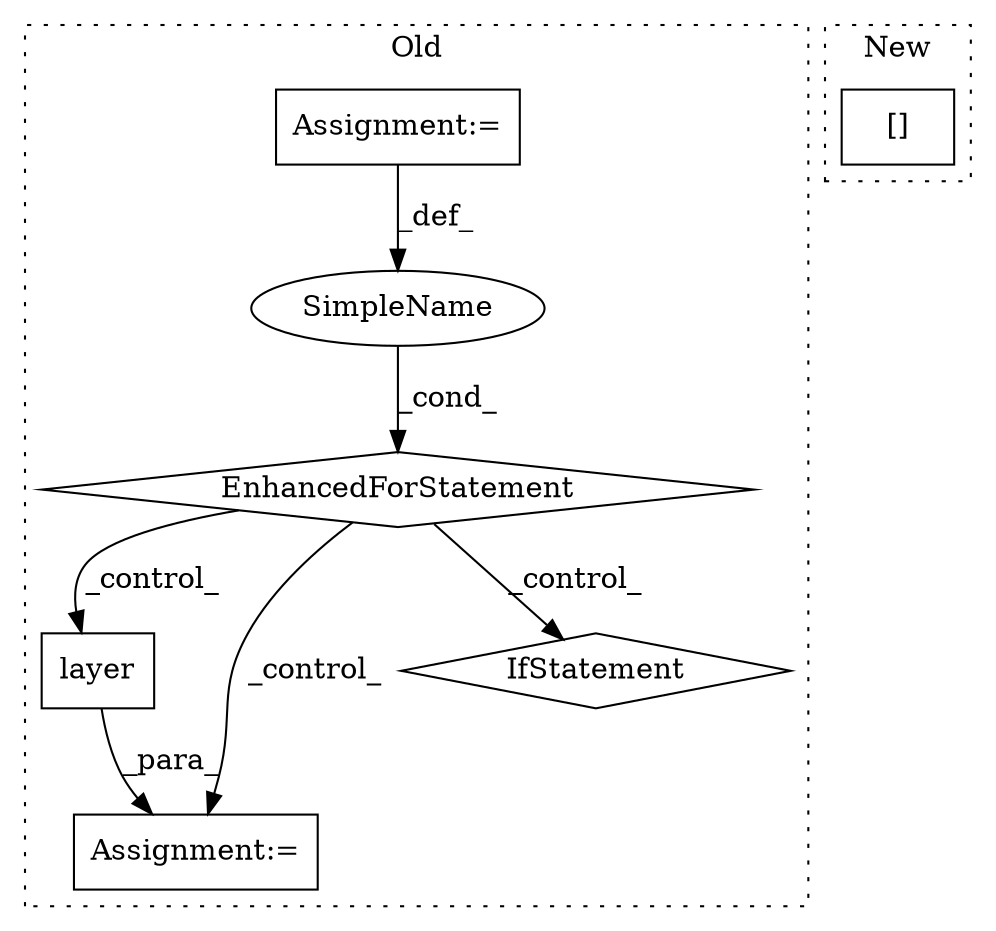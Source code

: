 digraph G {
subgraph cluster0 {
1 [label="layer" a="32" s="6627,6656" l="6,1" shape="box"];
3 [label="Assignment:=" a="7" s="6626" l="1" shape="box"];
4 [label="SimpleName" a="42" s="6402" l="5" shape="ellipse"];
5 [label="IfStatement" a="25" s="6477,6525" l="4,2" shape="diamond"];
6 [label="Assignment:=" a="7" s="6345,6421" l="53,2" shape="box"];
7 [label="EnhancedForStatement" a="70" s="6345,6421" l="53,2" shape="diamond"];
label = "Old";
style="dotted";
}
subgraph cluster1 {
2 [label="[]" a="2" s="4408,4422" l="13,1" shape="box"];
label = "New";
style="dotted";
}
1 -> 3 [label="_para_"];
4 -> 7 [label="_cond_"];
6 -> 4 [label="_def_"];
7 -> 5 [label="_control_"];
7 -> 3 [label="_control_"];
7 -> 1 [label="_control_"];
}
